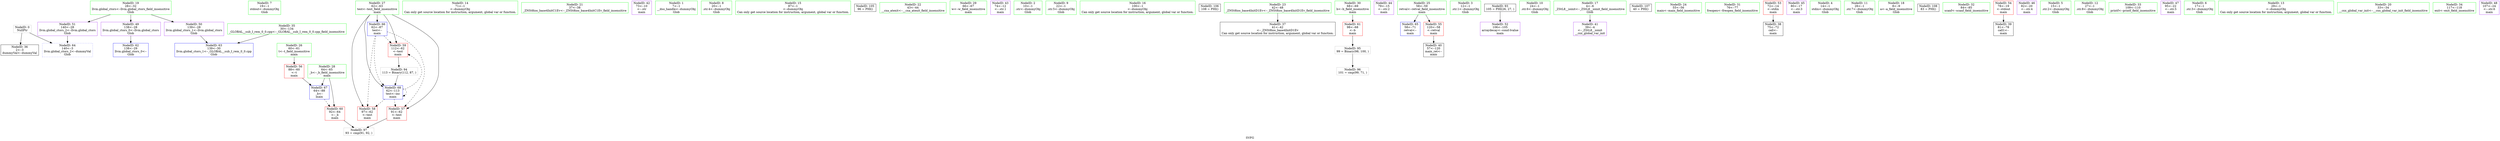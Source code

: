 digraph "SVFG" {
	label="SVFG";

	Node0x55d2e489f7b0 [shape=record,color=grey,label="{NodeID: 0\nNullPtr}"];
	Node0x55d2e489f7b0 -> Node0x55d2e48b1300[style=solid];
	Node0x55d2e489f7b0 -> Node0x55d2e48b3b30[style=solid];
	Node0x55d2e48ae240 [shape=record,color=green,label="{NodeID: 7\n19\<--1\nstdout\<--dummyObj\nGlob }"];
	Node0x55d2e48b1f60 [shape=record,color=grey,label="{NodeID: 97\n93 = cmp(91, 92, )\n}"];
	Node0x55d2e48afe80 [shape=record,color=green,label="{NodeID: 14\n71\<--1\n\<--dummyObj\nCan only get source location for instruction, argument, global var or function.}"];
	Node0x55d2e48b0520 [shape=record,color=green,label="{NodeID: 21\n37\<--38\n_ZNSt8ios_base4InitC1Ev\<--_ZNSt8ios_base4InitC1Ev_field_insensitive\n}"];
	Node0x55d2e48b0b90 [shape=record,color=green,label="{NodeID: 28\n64\<--65\n_b\<--_b_field_insensitive\nmain\n}"];
	Node0x55d2e48b0b90 -> Node0x55d2e48b3790[style=solid];
	Node0x55d2e48b0b90 -> Node0x55d2e48b3dd0[style=solid];
	Node0x55d2e48b1200 [shape=record,color=green,label="{NodeID: 35\n30\<--134\n_GLOBAL__sub_I_rem_0_0.cpp\<--_GLOBAL__sub_I_rem_0_0.cpp_field_insensitive\n}"];
	Node0x55d2e48b1200 -> Node0x55d2e48b3a30[style=solid];
	Node0x55d2e48b1840 [shape=record,color=purple,label="{NodeID: 42\n73\<--10\n\<--.str\nmain\n}"];
	Node0x55d2e48b2e10 [shape=record,color=purple,label="{NodeID: 49\n138\<--28\nllvm.global_ctors_0\<--llvm.global_ctors\nGlob }"];
	Node0x55d2e48b2e10 -> Node0x55d2e48b3930[style=solid];
	Node0x55d2e48b3450 [shape=record,color=red,label="{NodeID: 56\n88\<--60\n\<--t\nmain\n}"];
	Node0x55d2e48b3450 -> Node0x55d2e48b3dd0[style=solid];
	Node0x55d2e48b3a30 [shape=record,color=blue,label="{NodeID: 63\n139\<--30\nllvm.global_ctors_1\<--_GLOBAL__sub_I_rem_0_0.cpp\nGlob }"];
	Node0x55d2e489f840 [shape=record,color=green,label="{NodeID: 1\n7\<--1\n__dso_handle\<--dummyObj\nGlob }"];
	Node0x55d2e48ae2d0 [shape=record,color=green,label="{NodeID: 8\n20\<--1\n.str.4\<--dummyObj\nGlob }"];
	Node0x55d2e48aff50 [shape=record,color=green,label="{NodeID: 15\n87\<--1\n\<--dummyObj\nCan only get source location for instruction, argument, global var or function.}"];
	Node0x55d2e48bbff0 [shape=record,color=black,label="{NodeID: 105\n96 = PHI()\n}"];
	Node0x55d2e48b0620 [shape=record,color=green,label="{NodeID: 22\n43\<--44\n__cxa_atexit\<--__cxa_atexit_field_insensitive\n}"];
	Node0x55d2e48b0c60 [shape=record,color=green,label="{NodeID: 29\n66\<--67\nw\<--w_field_insensitive\nmain\n}"];
	Node0x55d2e48b1300 [shape=record,color=black,label="{NodeID: 36\n2\<--3\ndummyVal\<--dummyVal\n}"];
	Node0x55d2e48b1910 [shape=record,color=purple,label="{NodeID: 43\n74\<--12\n\<--.str.1\nmain\n}"];
	Node0x55d2e48b2f10 [shape=record,color=purple,label="{NodeID: 50\n139\<--28\nllvm.global_ctors_1\<--llvm.global_ctors\nGlob }"];
	Node0x55d2e48b2f10 -> Node0x55d2e48b3a30[style=solid];
	Node0x55d2e48b3520 [shape=record,color=red,label="{NodeID: 57\n91\<--62\n\<--test\nmain\n}"];
	Node0x55d2e48b3520 -> Node0x55d2e48b1f60[style=solid];
	Node0x55d2e48b3b30 [shape=record,color=blue, style = dotted,label="{NodeID: 64\n140\<--3\nllvm.global_ctors_2\<--dummyVal\nGlob }"];
	Node0x55d2e489f8d0 [shape=record,color=green,label="{NodeID: 2\n10\<--1\n.str\<--dummyObj\nGlob }"];
	Node0x55d2e48ae360 [shape=record,color=green,label="{NodeID: 9\n22\<--1\n.str.5\<--dummyObj\nGlob }"];
	Node0x55d2e48b0020 [shape=record,color=green,label="{NodeID: 16\n100\<--1\n\<--dummyObj\nCan only get source location for instruction, argument, global var or function.}"];
	Node0x55d2e48bb490 [shape=record,color=black,label="{NodeID: 106\n108 = PHI()\n}"];
	Node0x55d2e48b0720 [shape=record,color=green,label="{NodeID: 23\n42\<--48\n_ZNSt8ios_base4InitD1Ev\<--_ZNSt8ios_base4InitD1Ev_field_insensitive\n}"];
	Node0x55d2e48b0720 -> Node0x55d2e48b1400[style=solid];
	Node0x55d2e48b0d30 [shape=record,color=green,label="{NodeID: 30\n68\<--69\nb\<--b_field_insensitive\nmain\n}"];
	Node0x55d2e48b0d30 -> Node0x55d2e48b3860[style=solid];
	Node0x55d2e48b1400 [shape=record,color=black,label="{NodeID: 37\n41\<--42\n\<--_ZNSt8ios_base4InitD1Ev\nCan only get source location for instruction, argument, global var or function.}"];
	Node0x55d2e48b19e0 [shape=record,color=purple,label="{NodeID: 44\n79\<--15\n\<--.str.2\nmain\n}"];
	Node0x55d2e48b3010 [shape=record,color=purple,label="{NodeID: 51\n140\<--28\nllvm.global_ctors_2\<--llvm.global_ctors\nGlob }"];
	Node0x55d2e48b3010 -> Node0x55d2e48b3b30[style=solid];
	Node0x55d2e48b35f0 [shape=record,color=red,label="{NodeID: 58\n97\<--62\n\<--test\nmain\n}"];
	Node0x55d2e48b3c30 [shape=record,color=blue,label="{NodeID: 65\n58\<--71\nretval\<--\nmain\n}"];
	Node0x55d2e48ae790 [shape=record,color=green,label="{NodeID: 3\n12\<--1\n.str.1\<--dummyObj\nGlob }"];
	Node0x55d2e4752960 [shape=record,color=black,label="{NodeID: 93\n105 = PHI(26, 27, )\n}"];
	Node0x55d2e4752960 -> Node0x55d2e48b3110[style=solid];
	Node0x55d2e48afbc0 [shape=record,color=green,label="{NodeID: 10\n24\<--1\n.str.6\<--dummyObj\nGlob }"];
	Node0x55d2e48b0120 [shape=record,color=green,label="{NodeID: 17\n4\<--6\n_ZStL8__ioinit\<--_ZStL8__ioinit_field_insensitive\nGlob }"];
	Node0x55d2e48b0120 -> Node0x55d2e48b1770[style=solid];
	Node0x55d2e48bb590 [shape=record,color=black,label="{NodeID: 107\n40 = PHI()\n}"];
	Node0x55d2e48b0820 [shape=record,color=green,label="{NodeID: 24\n55\<--56\nmain\<--main_field_insensitive\n}"];
	Node0x55d2e48b0e00 [shape=record,color=green,label="{NodeID: 31\n76\<--77\nfreopen\<--freopen_field_insensitive\n}"];
	Node0x55d2e48b1500 [shape=record,color=black,label="{NodeID: 38\n75\<--72\ncall\<--\nmain\n}"];
	Node0x55d2e48b1ab0 [shape=record,color=purple,label="{NodeID: 45\n80\<--17\n\<--.str.3\nmain\n}"];
	Node0x55d2e48b3110 [shape=record,color=purple,label="{NodeID: 52\n106\<--105\narraydecay\<--cond-lvalue\nmain\n}"];
	Node0x55d2e48b36c0 [shape=record,color=red,label="{NodeID: 59\n112\<--62\n\<--test\nmain\n}"];
	Node0x55d2e48b36c0 -> Node0x55d2e48b56b0[style=solid];
	Node0x55d2e48b3d00 [shape=record,color=blue,label="{NodeID: 66\n62\<--87\ntest\<--\nmain\n}"];
	Node0x55d2e48b3d00 -> Node0x55d2e48b3520[style=dashed];
	Node0x55d2e48b3d00 -> Node0x55d2e48b35f0[style=dashed];
	Node0x55d2e48b3d00 -> Node0x55d2e48b36c0[style=dashed];
	Node0x55d2e48b3d00 -> Node0x55d2e48b3ea0[style=dashed];
	Node0x55d2e48ae820 [shape=record,color=green,label="{NodeID: 4\n14\<--1\nstdin\<--dummyObj\nGlob }"];
	Node0x55d2e48b56b0 [shape=record,color=grey,label="{NodeID: 94\n113 = Binary(112, 87, )\n}"];
	Node0x55d2e48b56b0 -> Node0x55d2e48b3ea0[style=solid];
	Node0x55d2e48afc50 [shape=record,color=green,label="{NodeID: 11\n26\<--1\n.str.7\<--dummyObj\nGlob }"];
	Node0x55d2e48b0220 [shape=record,color=green,label="{NodeID: 18\n8\<--9\na\<--a_field_insensitive\nGlob }"];
	Node0x55d2e48bb690 [shape=record,color=black,label="{NodeID: 108\n83 = PHI()\n}"];
	Node0x55d2e48b0920 [shape=record,color=green,label="{NodeID: 25\n58\<--59\nretval\<--retval_field_insensitive\nmain\n}"];
	Node0x55d2e48b0920 -> Node0x55d2e48b3380[style=solid];
	Node0x55d2e48b0920 -> Node0x55d2e48b3c30[style=solid];
	Node0x55d2e48b0f00 [shape=record,color=green,label="{NodeID: 32\n84\<--85\nscanf\<--scanf_field_insensitive\n}"];
	Node0x55d2e48b15d0 [shape=record,color=black,label="{NodeID: 39\n81\<--78\ncall1\<--\nmain\n}"];
	Node0x55d2e48b1b80 [shape=record,color=purple,label="{NodeID: 46\n82\<--20\n\<--.str.4\nmain\n}"];
	Node0x55d2e48b31e0 [shape=record,color=red,label="{NodeID: 53\n72\<--14\n\<--stdin\nmain\n}"];
	Node0x55d2e48b31e0 -> Node0x55d2e48b1500[style=solid];
	Node0x55d2e48b3790 [shape=record,color=red,label="{NodeID: 60\n92\<--64\n\<--_b\nmain\n}"];
	Node0x55d2e48b3790 -> Node0x55d2e48b1f60[style=solid];
	Node0x55d2e48b3dd0 [shape=record,color=blue,label="{NodeID: 67\n64\<--88\n_b\<--\nmain\n}"];
	Node0x55d2e48b3dd0 -> Node0x55d2e48b3790[style=dashed];
	Node0x55d2e48ae8b0 [shape=record,color=green,label="{NodeID: 5\n15\<--1\n.str.2\<--dummyObj\nGlob }"];
	Node0x55d2e48b5830 [shape=record,color=grey,label="{NodeID: 95\n99 = Binary(98, 100, )\n}"];
	Node0x55d2e48b5830 -> Node0x55d2e48b1de0[style=solid];
	Node0x55d2e48afce0 [shape=record,color=green,label="{NodeID: 12\n27\<--1\n.str.8\<--dummyObj\nGlob }"];
	Node0x55d2e48b0320 [shape=record,color=green,label="{NodeID: 19\n28\<--32\nllvm.global_ctors\<--llvm.global_ctors_field_insensitive\nGlob }"];
	Node0x55d2e48b0320 -> Node0x55d2e48b2e10[style=solid];
	Node0x55d2e48b0320 -> Node0x55d2e48b2f10[style=solid];
	Node0x55d2e48b0320 -> Node0x55d2e48b3010[style=solid];
	Node0x55d2e48b09f0 [shape=record,color=green,label="{NodeID: 26\n60\<--61\nt\<--t_field_insensitive\nmain\n}"];
	Node0x55d2e48b09f0 -> Node0x55d2e48b3450[style=solid];
	Node0x55d2e48b1000 [shape=record,color=green,label="{NodeID: 33\n109\<--110\nprintf\<--printf_field_insensitive\n}"];
	Node0x55d2e48b16a0 [shape=record,color=black,label="{NodeID: 40\n57\<--120\nmain_ret\<--\nmain\n}"];
	Node0x55d2e48b1c50 [shape=record,color=purple,label="{NodeID: 47\n95\<--22\n\<--.str.5\nmain\n}"];
	Node0x55d2e48b32b0 [shape=record,color=red,label="{NodeID: 54\n78\<--19\n\<--stdout\nmain\n}"];
	Node0x55d2e48b32b0 -> Node0x55d2e48b15d0[style=solid];
	Node0x55d2e48b3860 [shape=record,color=red,label="{NodeID: 61\n98\<--68\n\<--b\nmain\n}"];
	Node0x55d2e48b3860 -> Node0x55d2e48b5830[style=solid];
	Node0x55d2e48b3ea0 [shape=record,color=blue,label="{NodeID: 68\n62\<--113\ntest\<--inc\nmain\n}"];
	Node0x55d2e48b3ea0 -> Node0x55d2e48b3520[style=dashed];
	Node0x55d2e48b3ea0 -> Node0x55d2e48b35f0[style=dashed];
	Node0x55d2e48b3ea0 -> Node0x55d2e48b36c0[style=dashed];
	Node0x55d2e48b3ea0 -> Node0x55d2e48b3ea0[style=dashed];
	Node0x55d2e48ae1b0 [shape=record,color=green,label="{NodeID: 6\n17\<--1\n.str.3\<--dummyObj\nGlob }"];
	Node0x55d2e48b1de0 [shape=record,color=grey,label="{NodeID: 96\n101 = cmp(99, 71, )\n}"];
	Node0x55d2e48afdb0 [shape=record,color=green,label="{NodeID: 13\n29\<--1\n\<--dummyObj\nCan only get source location for instruction, argument, global var or function.}"];
	Node0x55d2e48b0420 [shape=record,color=green,label="{NodeID: 20\n33\<--34\n__cxx_global_var_init\<--__cxx_global_var_init_field_insensitive\n}"];
	Node0x55d2e48b0ac0 [shape=record,color=green,label="{NodeID: 27\n62\<--63\ntest\<--test_field_insensitive\nmain\n}"];
	Node0x55d2e48b0ac0 -> Node0x55d2e48b3520[style=solid];
	Node0x55d2e48b0ac0 -> Node0x55d2e48b35f0[style=solid];
	Node0x55d2e48b0ac0 -> Node0x55d2e48b36c0[style=solid];
	Node0x55d2e48b0ac0 -> Node0x55d2e48b3d00[style=solid];
	Node0x55d2e48b0ac0 -> Node0x55d2e48b3ea0[style=solid];
	Node0x55d2e48b1100 [shape=record,color=green,label="{NodeID: 34\n117\<--118\nexit\<--exit_field_insensitive\n}"];
	Node0x55d2e48b1770 [shape=record,color=purple,label="{NodeID: 41\n39\<--4\n\<--_ZStL8__ioinit\n__cxx_global_var_init\n}"];
	Node0x55d2e48b2d40 [shape=record,color=purple,label="{NodeID: 48\n107\<--24\n\<--.str.6\nmain\n}"];
	Node0x55d2e48b3380 [shape=record,color=red,label="{NodeID: 55\n120\<--58\n\<--retval\nmain\n}"];
	Node0x55d2e48b3380 -> Node0x55d2e48b16a0[style=solid];
	Node0x55d2e48b3930 [shape=record,color=blue,label="{NodeID: 62\n138\<--29\nllvm.global_ctors_0\<--\nGlob }"];
}
